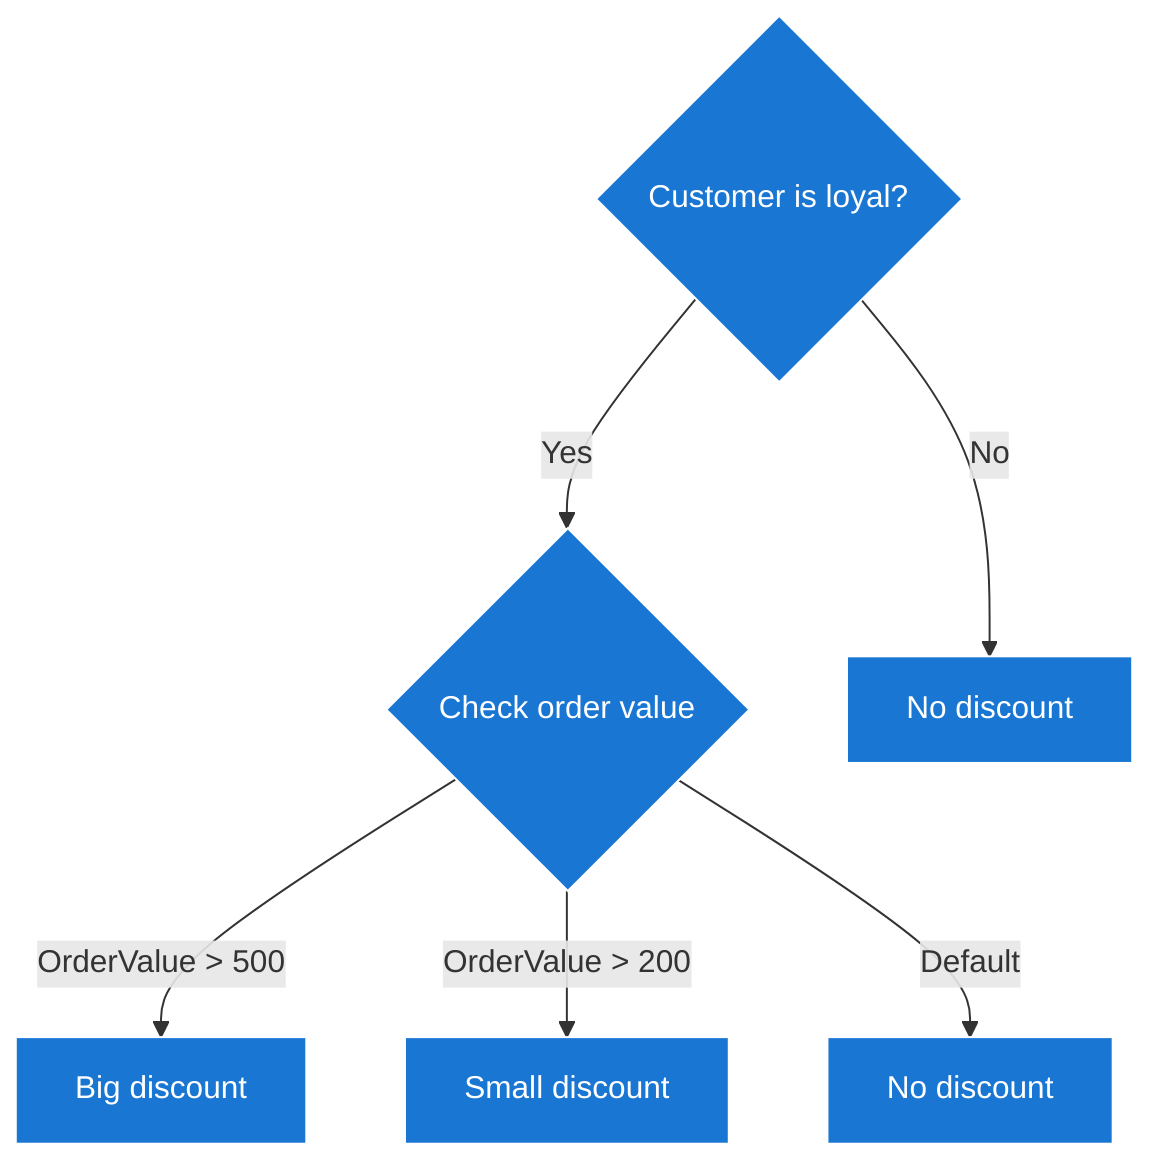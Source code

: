 graph TD
N1{"Customer is loyal?"}
N1 -->|Yes| N11
N11{"Check order value"}
N11 -->|OrderValue > 500| N111
N111["Big discount"]
N11 -->|OrderValue > 200| N112
N112["Small discount"]
N11 -->|Default| N110
N110["No discount"]
N1 -->|No| N10
N10["No discount"]

classDef default fill:#1976d2,stroke:#ffffff,color:#ffffff;